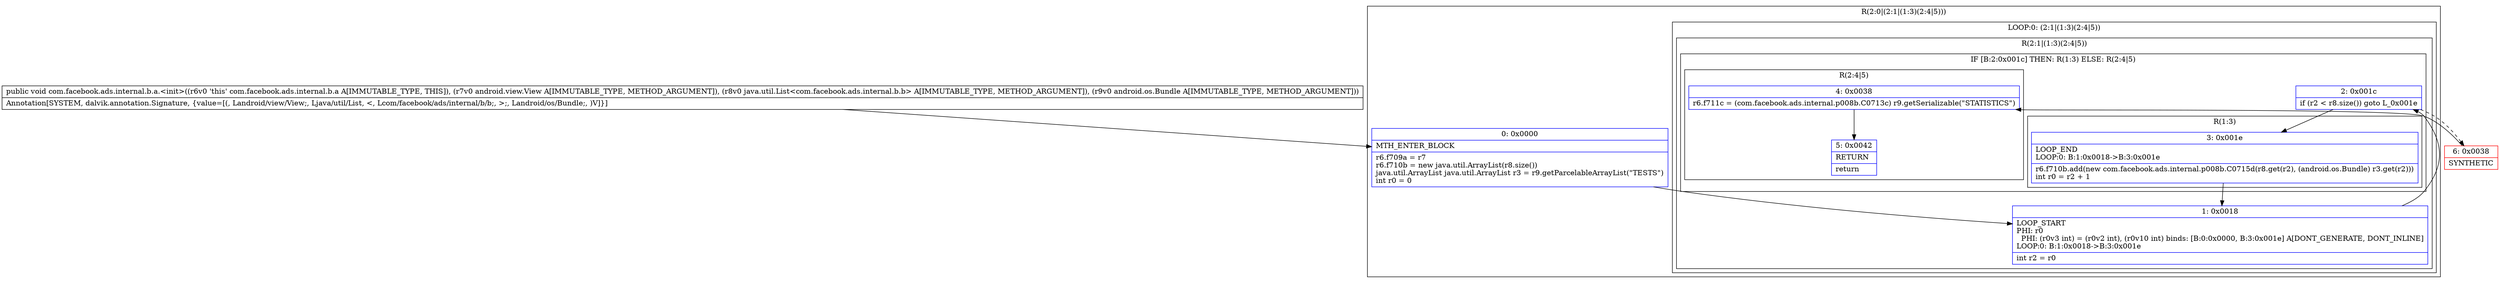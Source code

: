 digraph "CFG forcom.facebook.ads.internal.b.a.\<init\>(Landroid\/view\/View;Ljava\/util\/List;Landroid\/os\/Bundle;)V" {
subgraph cluster_Region_1159410329 {
label = "R(2:0|(2:1|(1:3)(2:4|5)))";
node [shape=record,color=blue];
Node_0 [shape=record,label="{0\:\ 0x0000|MTH_ENTER_BLOCK\l|r6.f709a = r7\lr6.f710b = new java.util.ArrayList(r8.size())\ljava.util.ArrayList java.util.ArrayList r3 = r9.getParcelableArrayList(\"TESTS\")\lint r0 = 0\l}"];
subgraph cluster_LoopRegion_1577785833 {
label = "LOOP:0: (2:1|(1:3)(2:4|5))";
node [shape=record,color=blue];
subgraph cluster_Region_1380924223 {
label = "R(2:1|(1:3)(2:4|5))";
node [shape=record,color=blue];
Node_1 [shape=record,label="{1\:\ 0x0018|LOOP_START\lPHI: r0 \l  PHI: (r0v3 int) = (r0v2 int), (r0v10 int) binds: [B:0:0x0000, B:3:0x001e] A[DONT_GENERATE, DONT_INLINE]\lLOOP:0: B:1:0x0018\-\>B:3:0x001e\l|int r2 = r0\l}"];
subgraph cluster_IfRegion_992527167 {
label = "IF [B:2:0x001c] THEN: R(1:3) ELSE: R(2:4|5)";
node [shape=record,color=blue];
Node_2 [shape=record,label="{2\:\ 0x001c|if (r2 \< r8.size()) goto L_0x001e\l}"];
subgraph cluster_Region_539509529 {
label = "R(1:3)";
node [shape=record,color=blue];
Node_3 [shape=record,label="{3\:\ 0x001e|LOOP_END\lLOOP:0: B:1:0x0018\-\>B:3:0x001e\l|r6.f710b.add(new com.facebook.ads.internal.p008b.C0715d(r8.get(r2), (android.os.Bundle) r3.get(r2)))\lint r0 = r2 + 1\l}"];
}
subgraph cluster_Region_1250958821 {
label = "R(2:4|5)";
node [shape=record,color=blue];
Node_4 [shape=record,label="{4\:\ 0x0038|r6.f711c = (com.facebook.ads.internal.p008b.C0713c) r9.getSerializable(\"STATISTICS\")\l}"];
Node_5 [shape=record,label="{5\:\ 0x0042|RETURN\l|return\l}"];
}
}
}
}
}
Node_6 [shape=record,color=red,label="{6\:\ 0x0038|SYNTHETIC\l}"];
MethodNode[shape=record,label="{public void com.facebook.ads.internal.b.a.\<init\>((r6v0 'this' com.facebook.ads.internal.b.a A[IMMUTABLE_TYPE, THIS]), (r7v0 android.view.View A[IMMUTABLE_TYPE, METHOD_ARGUMENT]), (r8v0 java.util.List\<com.facebook.ads.internal.b.b\> A[IMMUTABLE_TYPE, METHOD_ARGUMENT]), (r9v0 android.os.Bundle A[IMMUTABLE_TYPE, METHOD_ARGUMENT]))  | Annotation[SYSTEM, dalvik.annotation.Signature, \{value=[(, Landroid\/view\/View;, Ljava\/util\/List, \<, Lcom\/facebook\/ads\/internal\/b\/b;, \>;, Landroid\/os\/Bundle;, )V]\}]\l}"];
MethodNode -> Node_0;
Node_0 -> Node_1;
Node_1 -> Node_2;
Node_2 -> Node_3;
Node_2 -> Node_6[style=dashed];
Node_3 -> Node_1;
Node_4 -> Node_5;
Node_6 -> Node_4;
}

